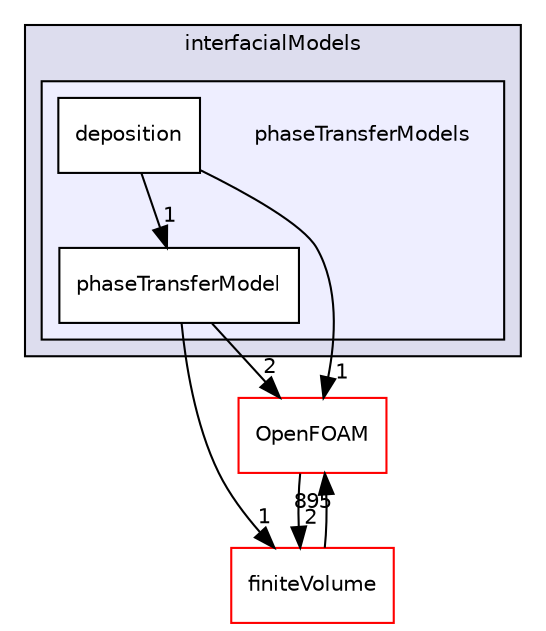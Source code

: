 digraph "src/phaseSystemModels/reactingEulerFoam/interfacialModels/phaseTransferModels" {
  bgcolor=transparent;
  compound=true
  node [ fontsize="10", fontname="Helvetica"];
  edge [ labelfontsize="10", labelfontname="Helvetica"];
  subgraph clusterdir_5934097b4d7408dbf6d7abeb4fcc346f {
    graph [ bgcolor="#ddddee", pencolor="black", label="interfacialModels" fontname="Helvetica", fontsize="10", URL="dir_5934097b4d7408dbf6d7abeb4fcc346f.html"]
  subgraph clusterdir_61d3f5f251303e122d963af23ab0f86d {
    graph [ bgcolor="#eeeeff", pencolor="black", label="" URL="dir_61d3f5f251303e122d963af23ab0f86d.html"];
    dir_61d3f5f251303e122d963af23ab0f86d [shape=plaintext label="phaseTransferModels"];
    dir_923197f444c17ed5a006b3eceeacefa9 [shape=box label="deposition" color="black" fillcolor="white" style="filled" URL="dir_923197f444c17ed5a006b3eceeacefa9.html"];
    dir_698827b4786ea970138c89b7120205a8 [shape=box label="phaseTransferModel" color="black" fillcolor="white" style="filled" URL="dir_698827b4786ea970138c89b7120205a8.html"];
  }
  }
  dir_9bd15774b555cf7259a6fa18f99fe99b [shape=box label="finiteVolume" color="red" URL="dir_9bd15774b555cf7259a6fa18f99fe99b.html"];
  dir_c5473ff19b20e6ec4dfe5c310b3778a8 [shape=box label="OpenFOAM" color="red" URL="dir_c5473ff19b20e6ec4dfe5c310b3778a8.html"];
  dir_9bd15774b555cf7259a6fa18f99fe99b->dir_c5473ff19b20e6ec4dfe5c310b3778a8 [headlabel="895", labeldistance=1.5 headhref="dir_000814_002151.html"];
  dir_c5473ff19b20e6ec4dfe5c310b3778a8->dir_9bd15774b555cf7259a6fa18f99fe99b [headlabel="2", labeldistance=1.5 headhref="dir_002151_000814.html"];
  dir_698827b4786ea970138c89b7120205a8->dir_9bd15774b555cf7259a6fa18f99fe99b [headlabel="1", labeldistance=1.5 headhref="dir_003145_000814.html"];
  dir_698827b4786ea970138c89b7120205a8->dir_c5473ff19b20e6ec4dfe5c310b3778a8 [headlabel="2", labeldistance=1.5 headhref="dir_003145_002151.html"];
  dir_923197f444c17ed5a006b3eceeacefa9->dir_c5473ff19b20e6ec4dfe5c310b3778a8 [headlabel="1", labeldistance=1.5 headhref="dir_003144_002151.html"];
  dir_923197f444c17ed5a006b3eceeacefa9->dir_698827b4786ea970138c89b7120205a8 [headlabel="1", labeldistance=1.5 headhref="dir_003144_003145.html"];
}
